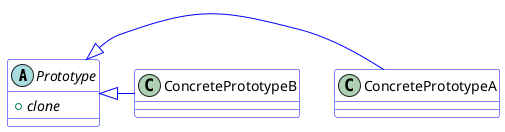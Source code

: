 @startuml
skinparam class {
BackgroundColor White
ArrowColor Blue
BorderColor Blue
}
skinparam stereotypeCBackgroundColor White
skinparam stereotypeABackgroundColor White
abstract class Prototype
{
 +{abstract} clone
}

class ConcretePrototypeA
class ConcretePrototypeB

Prototype <|– ConcretePrototypeA
Prototype <|– ConcretePrototypeB
@enduml